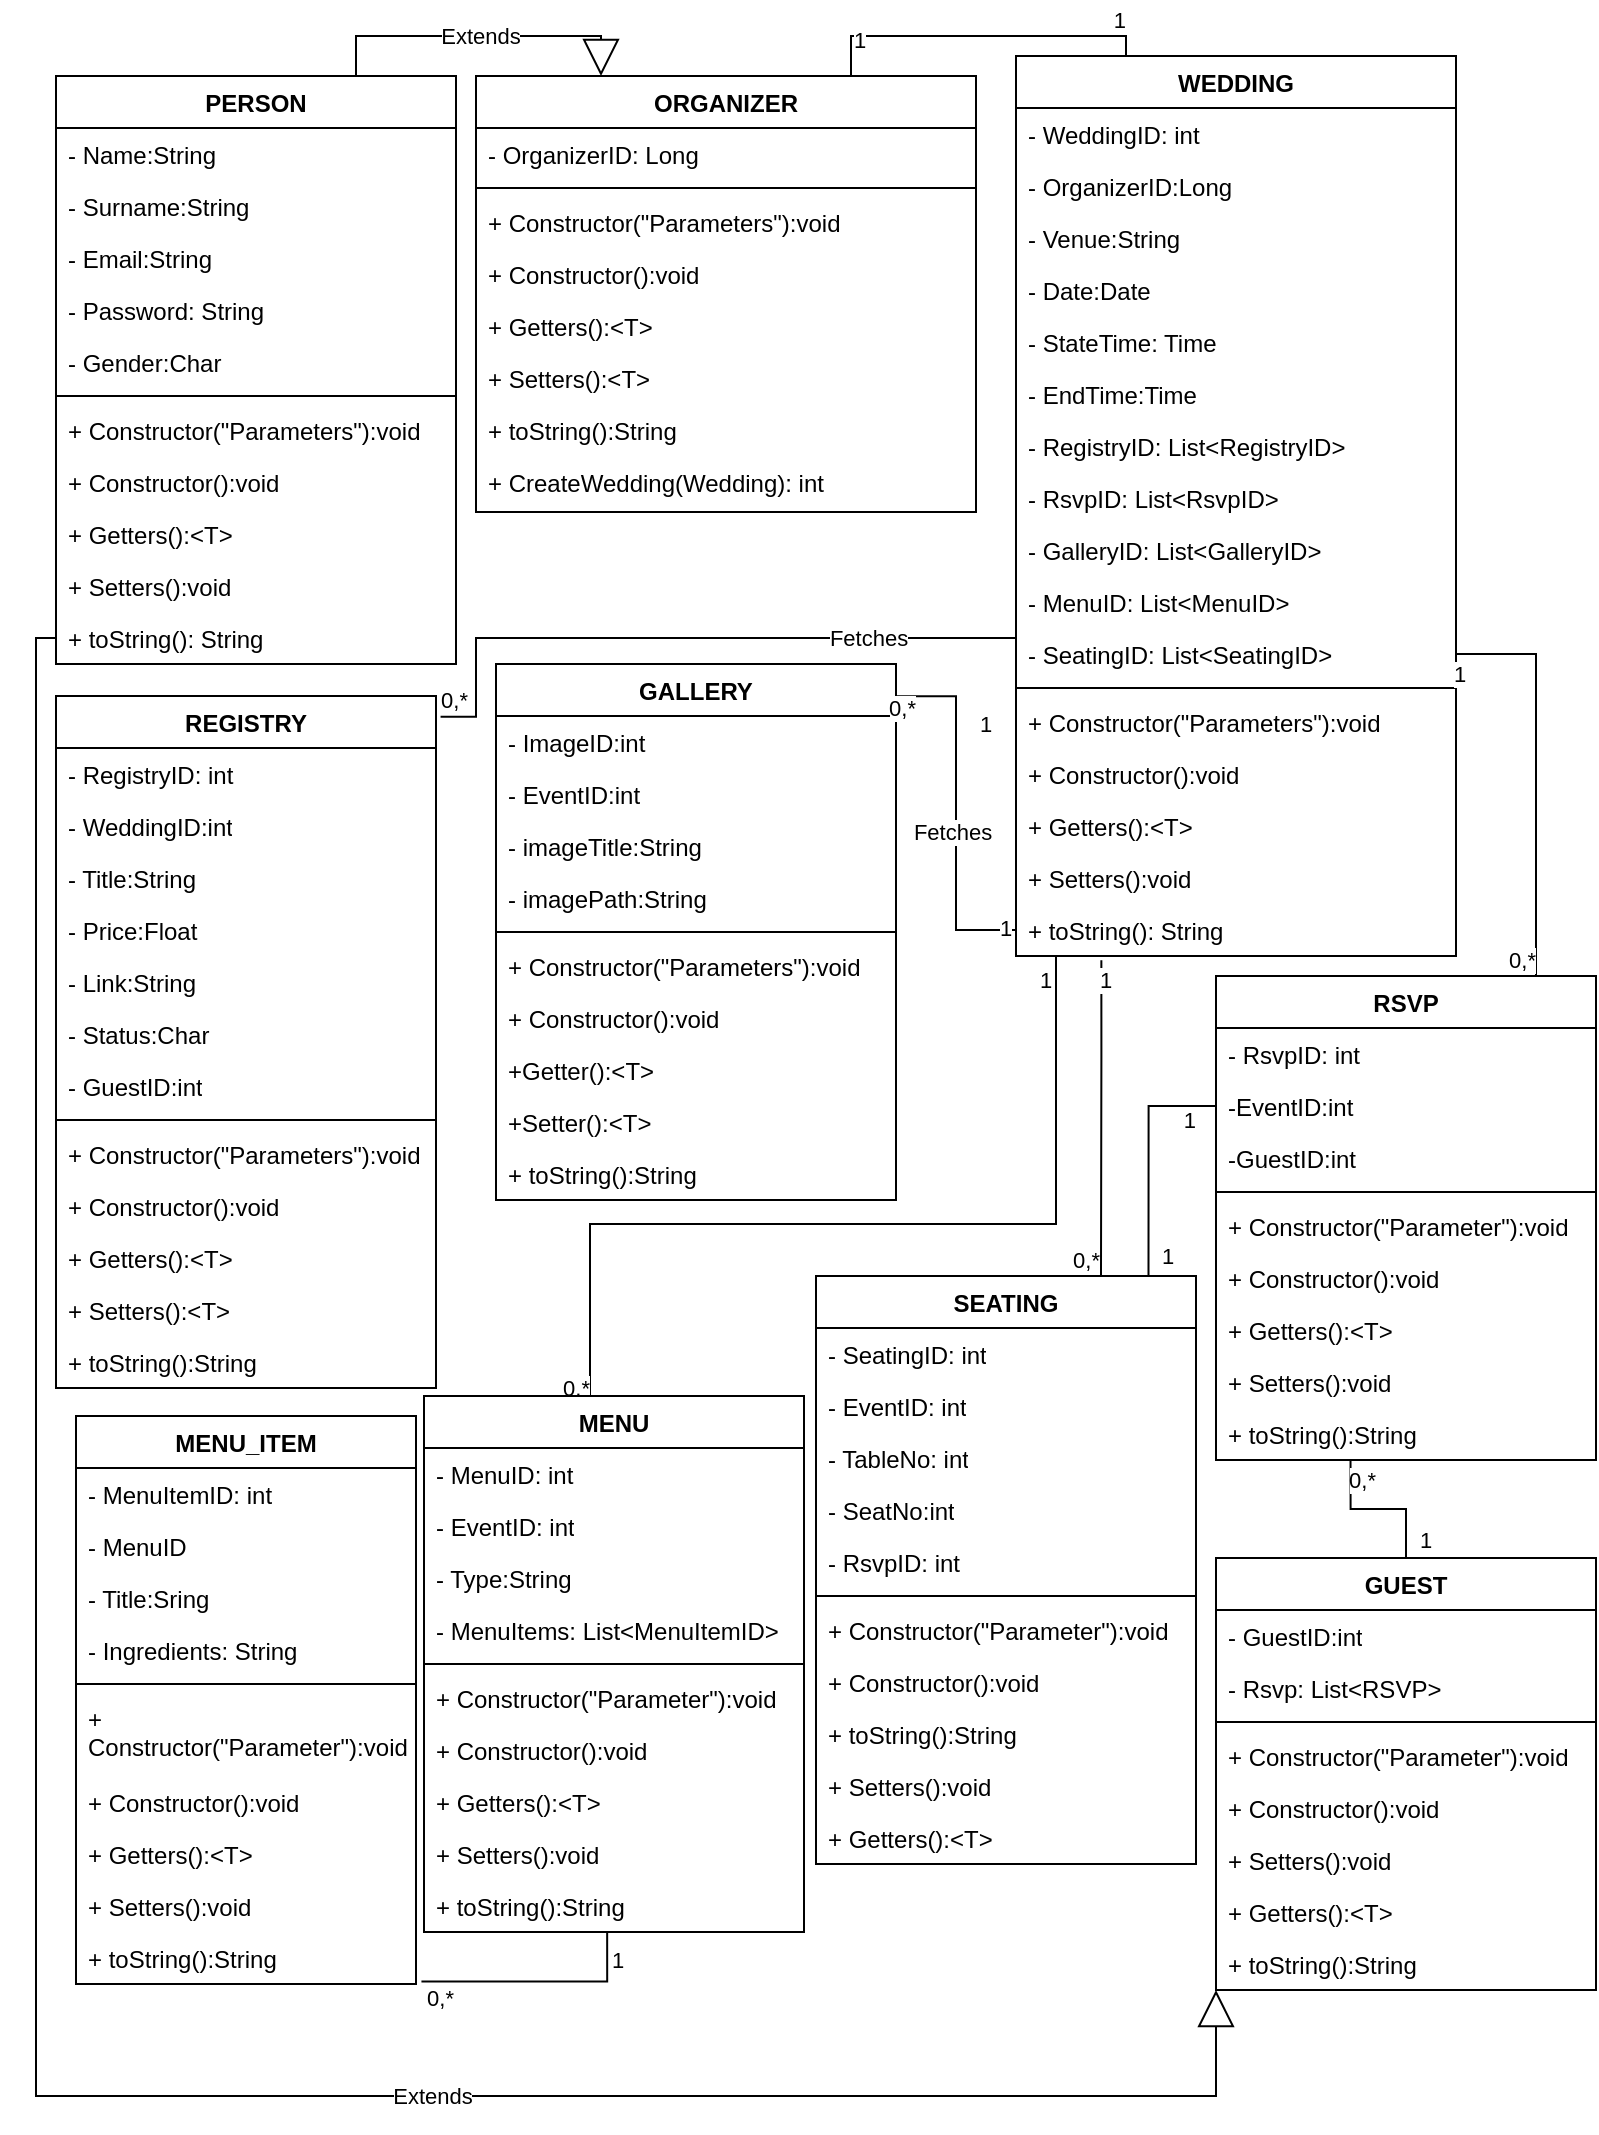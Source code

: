 <mxfile version="23.1.6" type="device">
  <diagram name="Page-1" id="PgL03NmqFtCkeKZl92w6">
    <mxGraphModel dx="880" dy="458" grid="1" gridSize="10" guides="1" tooltips="1" connect="1" arrows="1" fold="1" page="1" pageScale="1" pageWidth="827" pageHeight="1169" math="0" shadow="0">
      <root>
        <mxCell id="0" />
        <mxCell id="1" parent="0" />
        <mxCell id="YzxAnM3rLfGhag1rcuCt-1" value="PERSON" style="swimlane;fontStyle=1;align=center;verticalAlign=top;childLayout=stackLayout;horizontal=1;startSize=26;horizontalStack=0;resizeParent=1;resizeParentMax=0;resizeLast=0;collapsible=1;marginBottom=0;whiteSpace=wrap;html=1;" parent="1" vertex="1">
          <mxGeometry x="40" y="40" width="200" height="294" as="geometry" />
        </mxCell>
        <mxCell id="YzxAnM3rLfGhag1rcuCt-2" value="- Name:String" style="text;strokeColor=none;fillColor=none;align=left;verticalAlign=top;spacingLeft=4;spacingRight=4;overflow=hidden;rotatable=0;points=[[0,0.5],[1,0.5]];portConstraint=eastwest;whiteSpace=wrap;html=1;" parent="YzxAnM3rLfGhag1rcuCt-1" vertex="1">
          <mxGeometry y="26" width="200" height="26" as="geometry" />
        </mxCell>
        <mxCell id="YzxAnM3rLfGhag1rcuCt-6" value="- Surname:String" style="text;strokeColor=none;fillColor=none;align=left;verticalAlign=top;spacingLeft=4;spacingRight=4;overflow=hidden;rotatable=0;points=[[0,0.5],[1,0.5]];portConstraint=eastwest;whiteSpace=wrap;html=1;" parent="YzxAnM3rLfGhag1rcuCt-1" vertex="1">
          <mxGeometry y="52" width="200" height="26" as="geometry" />
        </mxCell>
        <mxCell id="YzxAnM3rLfGhag1rcuCt-7" value="- Email:String" style="text;strokeColor=none;fillColor=none;align=left;verticalAlign=top;spacingLeft=4;spacingRight=4;overflow=hidden;rotatable=0;points=[[0,0.5],[1,0.5]];portConstraint=eastwest;whiteSpace=wrap;html=1;" parent="YzxAnM3rLfGhag1rcuCt-1" vertex="1">
          <mxGeometry y="78" width="200" height="26" as="geometry" />
        </mxCell>
        <mxCell id="YzxAnM3rLfGhag1rcuCt-5" value="- Password: String" style="text;strokeColor=none;fillColor=none;align=left;verticalAlign=top;spacingLeft=4;spacingRight=4;overflow=hidden;rotatable=0;points=[[0,0.5],[1,0.5]];portConstraint=eastwest;whiteSpace=wrap;html=1;" parent="YzxAnM3rLfGhag1rcuCt-1" vertex="1">
          <mxGeometry y="104" width="200" height="26" as="geometry" />
        </mxCell>
        <mxCell id="YzxAnM3rLfGhag1rcuCt-8" value="- Gender:Char" style="text;strokeColor=none;fillColor=none;align=left;verticalAlign=top;spacingLeft=4;spacingRight=4;overflow=hidden;rotatable=0;points=[[0,0.5],[1,0.5]];portConstraint=eastwest;whiteSpace=wrap;html=1;" parent="YzxAnM3rLfGhag1rcuCt-1" vertex="1">
          <mxGeometry y="130" width="200" height="26" as="geometry" />
        </mxCell>
        <mxCell id="YzxAnM3rLfGhag1rcuCt-3" value="" style="line;strokeWidth=1;fillColor=none;align=left;verticalAlign=middle;spacingTop=-1;spacingLeft=3;spacingRight=3;rotatable=0;labelPosition=right;points=[];portConstraint=eastwest;strokeColor=inherit;" parent="YzxAnM3rLfGhag1rcuCt-1" vertex="1">
          <mxGeometry y="156" width="200" height="8" as="geometry" />
        </mxCell>
        <mxCell id="YzxAnM3rLfGhag1rcuCt-4" value="+ Constructor(&quot;Parameters&quot;):void " style="text;strokeColor=none;fillColor=none;align=left;verticalAlign=top;spacingLeft=4;spacingRight=4;overflow=hidden;rotatable=0;points=[[0,0.5],[1,0.5]];portConstraint=eastwest;whiteSpace=wrap;html=1;" parent="YzxAnM3rLfGhag1rcuCt-1" vertex="1">
          <mxGeometry y="164" width="200" height="26" as="geometry" />
        </mxCell>
        <mxCell id="YzxAnM3rLfGhag1rcuCt-9" value="+ Constructor():void " style="text;strokeColor=none;fillColor=none;align=left;verticalAlign=top;spacingLeft=4;spacingRight=4;overflow=hidden;rotatable=0;points=[[0,0.5],[1,0.5]];portConstraint=eastwest;whiteSpace=wrap;html=1;" parent="YzxAnM3rLfGhag1rcuCt-1" vertex="1">
          <mxGeometry y="190" width="200" height="26" as="geometry" />
        </mxCell>
        <mxCell id="YzxAnM3rLfGhag1rcuCt-10" value="+ Getters():&amp;lt;T&amp;gt;" style="text;strokeColor=none;fillColor=none;align=left;verticalAlign=top;spacingLeft=4;spacingRight=4;overflow=hidden;rotatable=0;points=[[0,0.5],[1,0.5]];portConstraint=eastwest;whiteSpace=wrap;html=1;" parent="YzxAnM3rLfGhag1rcuCt-1" vertex="1">
          <mxGeometry y="216" width="200" height="26" as="geometry" />
        </mxCell>
        <mxCell id="YzxAnM3rLfGhag1rcuCt-11" value="+ Setters():void" style="text;strokeColor=none;fillColor=none;align=left;verticalAlign=top;spacingLeft=4;spacingRight=4;overflow=hidden;rotatable=0;points=[[0,0.5],[1,0.5]];portConstraint=eastwest;whiteSpace=wrap;html=1;" parent="YzxAnM3rLfGhag1rcuCt-1" vertex="1">
          <mxGeometry y="242" width="200" height="26" as="geometry" />
        </mxCell>
        <mxCell id="YzxAnM3rLfGhag1rcuCt-12" value="+ toString(): String" style="text;strokeColor=none;fillColor=none;align=left;verticalAlign=top;spacingLeft=4;spacingRight=4;overflow=hidden;rotatable=0;points=[[0,0.5],[1,0.5]];portConstraint=eastwest;whiteSpace=wrap;html=1;" parent="YzxAnM3rLfGhag1rcuCt-1" vertex="1">
          <mxGeometry y="268" width="200" height="26" as="geometry" />
        </mxCell>
        <mxCell id="YzxAnM3rLfGhag1rcuCt-13" value="ORGANIZER" style="swimlane;fontStyle=1;align=center;verticalAlign=top;childLayout=stackLayout;horizontal=1;startSize=26;horizontalStack=0;resizeParent=1;resizeParentMax=0;resizeLast=0;collapsible=1;marginBottom=0;whiteSpace=wrap;html=1;" parent="1" vertex="1">
          <mxGeometry x="250" y="40" width="250" height="218" as="geometry" />
        </mxCell>
        <mxCell id="YzxAnM3rLfGhag1rcuCt-14" value="- OrganizerID: Long " style="text;strokeColor=none;fillColor=none;align=left;verticalAlign=top;spacingLeft=4;spacingRight=4;overflow=hidden;rotatable=0;points=[[0,0.5],[1,0.5]];portConstraint=eastwest;whiteSpace=wrap;html=1;" parent="YzxAnM3rLfGhag1rcuCt-13" vertex="1">
          <mxGeometry y="26" width="250" height="26" as="geometry" />
        </mxCell>
        <mxCell id="YzxAnM3rLfGhag1rcuCt-15" value="" style="line;strokeWidth=1;fillColor=none;align=left;verticalAlign=middle;spacingTop=-1;spacingLeft=3;spacingRight=3;rotatable=0;labelPosition=right;points=[];portConstraint=eastwest;strokeColor=inherit;" parent="YzxAnM3rLfGhag1rcuCt-13" vertex="1">
          <mxGeometry y="52" width="250" height="8" as="geometry" />
        </mxCell>
        <mxCell id="YzxAnM3rLfGhag1rcuCt-18" value="+ Constructor(&quot;Parameters&quot;):void" style="text;strokeColor=none;fillColor=none;align=left;verticalAlign=top;spacingLeft=4;spacingRight=4;overflow=hidden;rotatable=0;points=[[0,0.5],[1,0.5]];portConstraint=eastwest;whiteSpace=wrap;html=1;" parent="YzxAnM3rLfGhag1rcuCt-13" vertex="1">
          <mxGeometry y="60" width="250" height="26" as="geometry" />
        </mxCell>
        <mxCell id="YzxAnM3rLfGhag1rcuCt-20" value="+ Constructor():void" style="text;strokeColor=none;fillColor=none;align=left;verticalAlign=top;spacingLeft=4;spacingRight=4;overflow=hidden;rotatable=0;points=[[0,0.5],[1,0.5]];portConstraint=eastwest;whiteSpace=wrap;html=1;" parent="YzxAnM3rLfGhag1rcuCt-13" vertex="1">
          <mxGeometry y="86" width="250" height="26" as="geometry" />
        </mxCell>
        <mxCell id="YzxAnM3rLfGhag1rcuCt-21" value="+ Getters():&amp;lt;T&amp;gt;" style="text;strokeColor=none;fillColor=none;align=left;verticalAlign=top;spacingLeft=4;spacingRight=4;overflow=hidden;rotatable=0;points=[[0,0.5],[1,0.5]];portConstraint=eastwest;whiteSpace=wrap;html=1;" parent="YzxAnM3rLfGhag1rcuCt-13" vertex="1">
          <mxGeometry y="112" width="250" height="26" as="geometry" />
        </mxCell>
        <mxCell id="YzxAnM3rLfGhag1rcuCt-22" value="+ Setters():&amp;lt;T&amp;gt;" style="text;strokeColor=none;fillColor=none;align=left;verticalAlign=top;spacingLeft=4;spacingRight=4;overflow=hidden;rotatable=0;points=[[0,0.5],[1,0.5]];portConstraint=eastwest;whiteSpace=wrap;html=1;" parent="YzxAnM3rLfGhag1rcuCt-13" vertex="1">
          <mxGeometry y="138" width="250" height="26" as="geometry" />
        </mxCell>
        <mxCell id="YzxAnM3rLfGhag1rcuCt-23" value="+ toString():String" style="text;strokeColor=none;fillColor=none;align=left;verticalAlign=top;spacingLeft=4;spacingRight=4;overflow=hidden;rotatable=0;points=[[0,0.5],[1,0.5]];portConstraint=eastwest;whiteSpace=wrap;html=1;" parent="YzxAnM3rLfGhag1rcuCt-13" vertex="1">
          <mxGeometry y="164" width="250" height="26" as="geometry" />
        </mxCell>
        <mxCell id="YzxAnM3rLfGhag1rcuCt-24" value="+ CreateWedding(Wedding): int" style="text;strokeColor=none;fillColor=none;align=left;verticalAlign=top;spacingLeft=4;spacingRight=4;overflow=hidden;rotatable=0;points=[[0,0.5],[1,0.5]];portConstraint=eastwest;whiteSpace=wrap;html=1;" parent="YzxAnM3rLfGhag1rcuCt-13" vertex="1">
          <mxGeometry y="190" width="250" height="28" as="geometry" />
        </mxCell>
        <mxCell id="YzxAnM3rLfGhag1rcuCt-25" value="WEDDING" style="swimlane;fontStyle=1;align=center;verticalAlign=top;childLayout=stackLayout;horizontal=1;startSize=26;horizontalStack=0;resizeParent=1;resizeParentMax=0;resizeLast=0;collapsible=1;marginBottom=0;whiteSpace=wrap;html=1;" parent="1" vertex="1">
          <mxGeometry x="520" y="30" width="220" height="450" as="geometry" />
        </mxCell>
        <mxCell id="YzxAnM3rLfGhag1rcuCt-26" value="- WeddingID: int" style="text;strokeColor=none;fillColor=none;align=left;verticalAlign=top;spacingLeft=4;spacingRight=4;overflow=hidden;rotatable=0;points=[[0,0.5],[1,0.5]];portConstraint=eastwest;whiteSpace=wrap;html=1;" parent="YzxAnM3rLfGhag1rcuCt-25" vertex="1">
          <mxGeometry y="26" width="220" height="26" as="geometry" />
        </mxCell>
        <mxCell id="YzxAnM3rLfGhag1rcuCt-29" value="- OrganizerID:Long" style="text;strokeColor=none;fillColor=none;align=left;verticalAlign=top;spacingLeft=4;spacingRight=4;overflow=hidden;rotatable=0;points=[[0,0.5],[1,0.5]];portConstraint=eastwest;whiteSpace=wrap;html=1;" parent="YzxAnM3rLfGhag1rcuCt-25" vertex="1">
          <mxGeometry y="52" width="220" height="26" as="geometry" />
        </mxCell>
        <mxCell id="YzxAnM3rLfGhag1rcuCt-31" value="- Venue:String" style="text;strokeColor=none;fillColor=none;align=left;verticalAlign=top;spacingLeft=4;spacingRight=4;overflow=hidden;rotatable=0;points=[[0,0.5],[1,0.5]];portConstraint=eastwest;whiteSpace=wrap;html=1;" parent="YzxAnM3rLfGhag1rcuCt-25" vertex="1">
          <mxGeometry y="78" width="220" height="26" as="geometry" />
        </mxCell>
        <mxCell id="YzxAnM3rLfGhag1rcuCt-32" value="- Date:Date" style="text;strokeColor=none;fillColor=none;align=left;verticalAlign=top;spacingLeft=4;spacingRight=4;overflow=hidden;rotatable=0;points=[[0,0.5],[1,0.5]];portConstraint=eastwest;whiteSpace=wrap;html=1;" parent="YzxAnM3rLfGhag1rcuCt-25" vertex="1">
          <mxGeometry y="104" width="220" height="26" as="geometry" />
        </mxCell>
        <mxCell id="YzxAnM3rLfGhag1rcuCt-33" value="- StateTime: Time" style="text;strokeColor=none;fillColor=none;align=left;verticalAlign=top;spacingLeft=4;spacingRight=4;overflow=hidden;rotatable=0;points=[[0,0.5],[1,0.5]];portConstraint=eastwest;whiteSpace=wrap;html=1;" parent="YzxAnM3rLfGhag1rcuCt-25" vertex="1">
          <mxGeometry y="130" width="220" height="26" as="geometry" />
        </mxCell>
        <mxCell id="YzxAnM3rLfGhag1rcuCt-34" value="- EndTime:Time" style="text;strokeColor=none;fillColor=none;align=left;verticalAlign=top;spacingLeft=4;spacingRight=4;overflow=hidden;rotatable=0;points=[[0,0.5],[1,0.5]];portConstraint=eastwest;whiteSpace=wrap;html=1;" parent="YzxAnM3rLfGhag1rcuCt-25" vertex="1">
          <mxGeometry y="156" width="220" height="26" as="geometry" />
        </mxCell>
        <mxCell id="YzxAnM3rLfGhag1rcuCt-39" value="- RegistryID: List&amp;lt;RegistryID&amp;gt;" style="text;strokeColor=none;fillColor=none;align=left;verticalAlign=top;spacingLeft=4;spacingRight=4;overflow=hidden;rotatable=0;points=[[0,0.5],[1,0.5]];portConstraint=eastwest;whiteSpace=wrap;html=1;" parent="YzxAnM3rLfGhag1rcuCt-25" vertex="1">
          <mxGeometry y="182" width="220" height="26" as="geometry" />
        </mxCell>
        <mxCell id="YzxAnM3rLfGhag1rcuCt-89" value="- RsvpID: List&amp;lt;RsvpID&amp;gt;" style="text;strokeColor=none;fillColor=none;align=left;verticalAlign=top;spacingLeft=4;spacingRight=4;overflow=hidden;rotatable=0;points=[[0,0.5],[1,0.5]];portConstraint=eastwest;whiteSpace=wrap;html=1;" parent="YzxAnM3rLfGhag1rcuCt-25" vertex="1">
          <mxGeometry y="208" width="220" height="26" as="geometry" />
        </mxCell>
        <mxCell id="YzxAnM3rLfGhag1rcuCt-143" value="- GalleryID: List&amp;lt;GalleryID&amp;gt;" style="text;strokeColor=none;fillColor=none;align=left;verticalAlign=top;spacingLeft=4;spacingRight=4;overflow=hidden;rotatable=0;points=[[0,0.5],[1,0.5]];portConstraint=eastwest;whiteSpace=wrap;html=1;" parent="YzxAnM3rLfGhag1rcuCt-25" vertex="1">
          <mxGeometry y="234" width="220" height="26" as="geometry" />
        </mxCell>
        <mxCell id="YzxAnM3rLfGhag1rcuCt-144" value="- MenuID: List&amp;lt;MenuID&amp;gt;" style="text;strokeColor=none;fillColor=none;align=left;verticalAlign=top;spacingLeft=4;spacingRight=4;overflow=hidden;rotatable=0;points=[[0,0.5],[1,0.5]];portConstraint=eastwest;whiteSpace=wrap;html=1;" parent="YzxAnM3rLfGhag1rcuCt-25" vertex="1">
          <mxGeometry y="260" width="220" height="26" as="geometry" />
        </mxCell>
        <mxCell id="YzxAnM3rLfGhag1rcuCt-62" value="- SeatingID: List&amp;lt;SeatingID&amp;gt;" style="text;strokeColor=none;fillColor=none;align=left;verticalAlign=top;spacingLeft=4;spacingRight=4;overflow=hidden;rotatable=0;points=[[0,0.5],[1,0.5]];portConstraint=eastwest;whiteSpace=wrap;html=1;" parent="YzxAnM3rLfGhag1rcuCt-25" vertex="1">
          <mxGeometry y="286" width="220" height="26" as="geometry" />
        </mxCell>
        <mxCell id="YzxAnM3rLfGhag1rcuCt-27" value="" style="line;strokeWidth=1;fillColor=none;align=left;verticalAlign=middle;spacingTop=-1;spacingLeft=3;spacingRight=3;rotatable=0;labelPosition=right;points=[];portConstraint=eastwest;strokeColor=inherit;" parent="YzxAnM3rLfGhag1rcuCt-25" vertex="1">
          <mxGeometry y="312" width="220" height="8" as="geometry" />
        </mxCell>
        <mxCell id="YzxAnM3rLfGhag1rcuCt-35" value="+ Constructor(&quot;Parameters&quot;):void" style="text;strokeColor=none;fillColor=none;align=left;verticalAlign=top;spacingLeft=4;spacingRight=4;overflow=hidden;rotatable=0;points=[[0,0.5],[1,0.5]];portConstraint=eastwest;whiteSpace=wrap;html=1;" parent="YzxAnM3rLfGhag1rcuCt-25" vertex="1">
          <mxGeometry y="320" width="220" height="26" as="geometry" />
        </mxCell>
        <mxCell id="YzxAnM3rLfGhag1rcuCt-28" value="+ Constructor():void" style="text;strokeColor=none;fillColor=none;align=left;verticalAlign=top;spacingLeft=4;spacingRight=4;overflow=hidden;rotatable=0;points=[[0,0.5],[1,0.5]];portConstraint=eastwest;whiteSpace=wrap;html=1;" parent="YzxAnM3rLfGhag1rcuCt-25" vertex="1">
          <mxGeometry y="346" width="220" height="26" as="geometry" />
        </mxCell>
        <mxCell id="YzxAnM3rLfGhag1rcuCt-36" value="+ Getters():&amp;lt;T&amp;gt;" style="text;strokeColor=none;fillColor=none;align=left;verticalAlign=top;spacingLeft=4;spacingRight=4;overflow=hidden;rotatable=0;points=[[0,0.5],[1,0.5]];portConstraint=eastwest;whiteSpace=wrap;html=1;" parent="YzxAnM3rLfGhag1rcuCt-25" vertex="1">
          <mxGeometry y="372" width="220" height="26" as="geometry" />
        </mxCell>
        <mxCell id="YzxAnM3rLfGhag1rcuCt-37" value="+ Setters():void" style="text;strokeColor=none;fillColor=none;align=left;verticalAlign=top;spacingLeft=4;spacingRight=4;overflow=hidden;rotatable=0;points=[[0,0.5],[1,0.5]];portConstraint=eastwest;whiteSpace=wrap;html=1;" parent="YzxAnM3rLfGhag1rcuCt-25" vertex="1">
          <mxGeometry y="398" width="220" height="26" as="geometry" />
        </mxCell>
        <mxCell id="YzxAnM3rLfGhag1rcuCt-38" value="+ toString(): String" style="text;strokeColor=none;fillColor=none;align=left;verticalAlign=top;spacingLeft=4;spacingRight=4;overflow=hidden;rotatable=0;points=[[0,0.5],[1,0.5]];portConstraint=eastwest;whiteSpace=wrap;html=1;" parent="YzxAnM3rLfGhag1rcuCt-25" vertex="1">
          <mxGeometry y="424" width="220" height="26" as="geometry" />
        </mxCell>
        <mxCell id="YzxAnM3rLfGhag1rcuCt-145" value="" style="endArrow=none;html=1;edgeStyle=orthogonalEdgeStyle;rounded=0;entryX=0.5;entryY=0;entryDx=0;entryDy=0;" parent="YzxAnM3rLfGhag1rcuCt-25" source="YzxAnM3rLfGhag1rcuCt-38" edge="1">
          <mxGeometry relative="1" as="geometry">
            <mxPoint x="-20" y="500" as="sourcePoint" />
            <mxPoint x="-213.0" y="674.31" as="targetPoint" />
            <Array as="points">
              <mxPoint x="20" y="584" />
              <mxPoint x="-213" y="584" />
            </Array>
          </mxGeometry>
        </mxCell>
        <mxCell id="YzxAnM3rLfGhag1rcuCt-146" value="1" style="edgeLabel;resizable=0;html=1;align=left;verticalAlign=bottom;" parent="YzxAnM3rLfGhag1rcuCt-145" connectable="0" vertex="1">
          <mxGeometry x="-1" relative="1" as="geometry">
            <mxPoint x="-10" y="20" as="offset" />
          </mxGeometry>
        </mxCell>
        <mxCell id="YzxAnM3rLfGhag1rcuCt-147" value="0,*" style="edgeLabel;resizable=0;html=1;align=right;verticalAlign=bottom;" parent="YzxAnM3rLfGhag1rcuCt-145" connectable="0" vertex="1">
          <mxGeometry x="1" relative="1" as="geometry" />
        </mxCell>
        <mxCell id="YzxAnM3rLfGhag1rcuCt-40" value="REGISTRY" style="swimlane;fontStyle=1;align=center;verticalAlign=top;childLayout=stackLayout;horizontal=1;startSize=26;horizontalStack=0;resizeParent=1;resizeParentMax=0;resizeLast=0;collapsible=1;marginBottom=0;whiteSpace=wrap;html=1;" parent="1" vertex="1">
          <mxGeometry x="40" y="350" width="190" height="346" as="geometry" />
        </mxCell>
        <mxCell id="YzxAnM3rLfGhag1rcuCt-41" value="- RegistryID: int" style="text;strokeColor=none;fillColor=none;align=left;verticalAlign=top;spacingLeft=4;spacingRight=4;overflow=hidden;rotatable=0;points=[[0,0.5],[1,0.5]];portConstraint=eastwest;whiteSpace=wrap;html=1;" parent="YzxAnM3rLfGhag1rcuCt-40" vertex="1">
          <mxGeometry y="26" width="190" height="26" as="geometry" />
        </mxCell>
        <mxCell id="YzxAnM3rLfGhag1rcuCt-45" value="- WeddingID:int" style="text;strokeColor=none;fillColor=none;align=left;verticalAlign=top;spacingLeft=4;spacingRight=4;overflow=hidden;rotatable=0;points=[[0,0.5],[1,0.5]];portConstraint=eastwest;whiteSpace=wrap;html=1;" parent="YzxAnM3rLfGhag1rcuCt-40" vertex="1">
          <mxGeometry y="52" width="190" height="26" as="geometry" />
        </mxCell>
        <mxCell id="YzxAnM3rLfGhag1rcuCt-46" value="- Title:String" style="text;strokeColor=none;fillColor=none;align=left;verticalAlign=top;spacingLeft=4;spacingRight=4;overflow=hidden;rotatable=0;points=[[0,0.5],[1,0.5]];portConstraint=eastwest;whiteSpace=wrap;html=1;" parent="YzxAnM3rLfGhag1rcuCt-40" vertex="1">
          <mxGeometry y="78" width="190" height="26" as="geometry" />
        </mxCell>
        <mxCell id="YzxAnM3rLfGhag1rcuCt-47" value="- Price:Float" style="text;strokeColor=none;fillColor=none;align=left;verticalAlign=top;spacingLeft=4;spacingRight=4;overflow=hidden;rotatable=0;points=[[0,0.5],[1,0.5]];portConstraint=eastwest;whiteSpace=wrap;html=1;" parent="YzxAnM3rLfGhag1rcuCt-40" vertex="1">
          <mxGeometry y="104" width="190" height="26" as="geometry" />
        </mxCell>
        <mxCell id="YzxAnM3rLfGhag1rcuCt-44" value="- Link:String" style="text;strokeColor=none;fillColor=none;align=left;verticalAlign=top;spacingLeft=4;spacingRight=4;overflow=hidden;rotatable=0;points=[[0,0.5],[1,0.5]];portConstraint=eastwest;whiteSpace=wrap;html=1;" parent="YzxAnM3rLfGhag1rcuCt-40" vertex="1">
          <mxGeometry y="130" width="190" height="26" as="geometry" />
        </mxCell>
        <mxCell id="YzxAnM3rLfGhag1rcuCt-48" value="- Status:Char" style="text;strokeColor=none;fillColor=none;align=left;verticalAlign=top;spacingLeft=4;spacingRight=4;overflow=hidden;rotatable=0;points=[[0,0.5],[1,0.5]];portConstraint=eastwest;whiteSpace=wrap;html=1;" parent="YzxAnM3rLfGhag1rcuCt-40" vertex="1">
          <mxGeometry y="156" width="190" height="26" as="geometry" />
        </mxCell>
        <mxCell id="YzxAnM3rLfGhag1rcuCt-49" value="- GuestID:int" style="text;strokeColor=none;fillColor=none;align=left;verticalAlign=top;spacingLeft=4;spacingRight=4;overflow=hidden;rotatable=0;points=[[0,0.5],[1,0.5]];portConstraint=eastwest;whiteSpace=wrap;html=1;" parent="YzxAnM3rLfGhag1rcuCt-40" vertex="1">
          <mxGeometry y="182" width="190" height="26" as="geometry" />
        </mxCell>
        <mxCell id="YzxAnM3rLfGhag1rcuCt-42" value="" style="line;strokeWidth=1;fillColor=none;align=left;verticalAlign=middle;spacingTop=-1;spacingLeft=3;spacingRight=3;rotatable=0;labelPosition=right;points=[];portConstraint=eastwest;strokeColor=inherit;" parent="YzxAnM3rLfGhag1rcuCt-40" vertex="1">
          <mxGeometry y="208" width="190" height="8" as="geometry" />
        </mxCell>
        <mxCell id="YzxAnM3rLfGhag1rcuCt-43" value="+ Constructor(&quot;Parameters&quot;):void" style="text;strokeColor=none;fillColor=none;align=left;verticalAlign=top;spacingLeft=4;spacingRight=4;overflow=hidden;rotatable=0;points=[[0,0.5],[1,0.5]];portConstraint=eastwest;whiteSpace=wrap;html=1;" parent="YzxAnM3rLfGhag1rcuCt-40" vertex="1">
          <mxGeometry y="216" width="190" height="26" as="geometry" />
        </mxCell>
        <mxCell id="YzxAnM3rLfGhag1rcuCt-50" value="+ Constructor():void" style="text;strokeColor=none;fillColor=none;align=left;verticalAlign=top;spacingLeft=4;spacingRight=4;overflow=hidden;rotatable=0;points=[[0,0.5],[1,0.5]];portConstraint=eastwest;whiteSpace=wrap;html=1;" parent="YzxAnM3rLfGhag1rcuCt-40" vertex="1">
          <mxGeometry y="242" width="190" height="26" as="geometry" />
        </mxCell>
        <mxCell id="YzxAnM3rLfGhag1rcuCt-51" value="+ Getters():&amp;lt;T&amp;gt;" style="text;strokeColor=none;fillColor=none;align=left;verticalAlign=top;spacingLeft=4;spacingRight=4;overflow=hidden;rotatable=0;points=[[0,0.5],[1,0.5]];portConstraint=eastwest;whiteSpace=wrap;html=1;" parent="YzxAnM3rLfGhag1rcuCt-40" vertex="1">
          <mxGeometry y="268" width="190" height="26" as="geometry" />
        </mxCell>
        <mxCell id="YzxAnM3rLfGhag1rcuCt-52" value="+ Setters():&amp;lt;T&amp;gt;" style="text;strokeColor=none;fillColor=none;align=left;verticalAlign=top;spacingLeft=4;spacingRight=4;overflow=hidden;rotatable=0;points=[[0,0.5],[1,0.5]];portConstraint=eastwest;whiteSpace=wrap;html=1;" parent="YzxAnM3rLfGhag1rcuCt-40" vertex="1">
          <mxGeometry y="294" width="190" height="26" as="geometry" />
        </mxCell>
        <mxCell id="YzxAnM3rLfGhag1rcuCt-53" value="+ toString():String" style="text;strokeColor=none;fillColor=none;align=left;verticalAlign=top;spacingLeft=4;spacingRight=4;overflow=hidden;rotatable=0;points=[[0,0.5],[1,0.5]];portConstraint=eastwest;whiteSpace=wrap;html=1;" parent="YzxAnM3rLfGhag1rcuCt-40" vertex="1">
          <mxGeometry y="320" width="190" height="26" as="geometry" />
        </mxCell>
        <mxCell id="YzxAnM3rLfGhag1rcuCt-54" value="" style="endArrow=none;html=1;edgeStyle=orthogonalEdgeStyle;rounded=0;exitX=0;exitY=0.5;exitDx=0;exitDy=0;entryX=1.012;entryY=0.03;entryDx=0;entryDy=0;entryPerimeter=0;" parent="1" source="YzxAnM3rLfGhag1rcuCt-37" target="YzxAnM3rLfGhag1rcuCt-40" edge="1">
          <mxGeometry relative="1" as="geometry">
            <mxPoint x="330" y="350" as="sourcePoint" />
            <mxPoint x="490" y="350" as="targetPoint" />
            <Array as="points">
              <mxPoint x="250" y="321" />
              <mxPoint x="250" y="360" />
            </Array>
          </mxGeometry>
        </mxCell>
        <mxCell id="YzxAnM3rLfGhag1rcuCt-55" value="1" style="edgeLabel;resizable=0;html=1;align=left;verticalAlign=bottom;" parent="YzxAnM3rLfGhag1rcuCt-54" connectable="0" vertex="1">
          <mxGeometry x="-1" relative="1" as="geometry">
            <mxPoint x="-20" y="-69" as="offset" />
          </mxGeometry>
        </mxCell>
        <mxCell id="YzxAnM3rLfGhag1rcuCt-56" value="0,*" style="edgeLabel;resizable=0;html=1;align=right;verticalAlign=bottom;" parent="YzxAnM3rLfGhag1rcuCt-54" connectable="0" vertex="1">
          <mxGeometry x="1" relative="1" as="geometry">
            <mxPoint x="14" as="offset" />
          </mxGeometry>
        </mxCell>
        <mxCell id="YzxAnM3rLfGhag1rcuCt-57" value="Fetches" style="edgeLabel;html=1;align=center;verticalAlign=middle;resizable=0;points=[];" parent="YzxAnM3rLfGhag1rcuCt-54" vertex="1" connectable="0">
          <mxGeometry x="-0.131" y="2" relative="1" as="geometry">
            <mxPoint y="-2" as="offset" />
          </mxGeometry>
        </mxCell>
        <mxCell id="YzxAnM3rLfGhag1rcuCt-58" value="Extends" style="endArrow=block;endSize=16;endFill=0;html=1;rounded=0;entryX=0.25;entryY=0;entryDx=0;entryDy=0;exitX=0.75;exitY=0;exitDx=0;exitDy=0;edgeStyle=orthogonalEdgeStyle;" parent="1" source="YzxAnM3rLfGhag1rcuCt-1" target="YzxAnM3rLfGhag1rcuCt-13" edge="1">
          <mxGeometry width="160" relative="1" as="geometry">
            <mxPoint x="340" y="180" as="sourcePoint" />
            <mxPoint x="500" y="180" as="targetPoint" />
            <Array as="points">
              <mxPoint x="190" y="20" />
              <mxPoint x="313" y="20" />
            </Array>
          </mxGeometry>
        </mxCell>
        <mxCell id="YzxAnM3rLfGhag1rcuCt-59" value="" style="endArrow=none;html=1;edgeStyle=orthogonalEdgeStyle;rounded=0;entryX=0.25;entryY=0;entryDx=0;entryDy=0;exitX=0.75;exitY=0;exitDx=0;exitDy=0;" parent="1" source="YzxAnM3rLfGhag1rcuCt-13" target="YzxAnM3rLfGhag1rcuCt-25" edge="1">
          <mxGeometry relative="1" as="geometry">
            <mxPoint x="340" y="200" as="sourcePoint" />
            <mxPoint x="500" y="200" as="targetPoint" />
            <Array as="points">
              <mxPoint x="437" y="20" />
              <mxPoint x="575" y="20" />
            </Array>
          </mxGeometry>
        </mxCell>
        <mxCell id="YzxAnM3rLfGhag1rcuCt-60" value="1" style="edgeLabel;resizable=0;html=1;align=left;verticalAlign=bottom;" parent="YzxAnM3rLfGhag1rcuCt-59" connectable="0" vertex="1">
          <mxGeometry x="-1" relative="1" as="geometry">
            <mxPoint y="-10" as="offset" />
          </mxGeometry>
        </mxCell>
        <mxCell id="YzxAnM3rLfGhag1rcuCt-61" value="1" style="edgeLabel;resizable=0;html=1;align=right;verticalAlign=bottom;" parent="YzxAnM3rLfGhag1rcuCt-59" connectable="0" vertex="1">
          <mxGeometry x="1" relative="1" as="geometry">
            <mxPoint y="-10" as="offset" />
          </mxGeometry>
        </mxCell>
        <mxCell id="YzxAnM3rLfGhag1rcuCt-63" value="GALLERY" style="swimlane;fontStyle=1;align=center;verticalAlign=top;childLayout=stackLayout;horizontal=1;startSize=26;horizontalStack=0;resizeParent=1;resizeParentMax=0;resizeLast=0;collapsible=1;marginBottom=0;whiteSpace=wrap;html=1;" parent="1" vertex="1">
          <mxGeometry x="260" y="334" width="200" height="268" as="geometry" />
        </mxCell>
        <mxCell id="YzxAnM3rLfGhag1rcuCt-64" value="- ImageID:int" style="text;strokeColor=none;fillColor=none;align=left;verticalAlign=top;spacingLeft=4;spacingRight=4;overflow=hidden;rotatable=0;points=[[0,0.5],[1,0.5]];portConstraint=eastwest;whiteSpace=wrap;html=1;" parent="YzxAnM3rLfGhag1rcuCt-63" vertex="1">
          <mxGeometry y="26" width="200" height="26" as="geometry" />
        </mxCell>
        <mxCell id="YzxAnM3rLfGhag1rcuCt-67" value="- EventID:int" style="text;strokeColor=none;fillColor=none;align=left;verticalAlign=top;spacingLeft=4;spacingRight=4;overflow=hidden;rotatable=0;points=[[0,0.5],[1,0.5]];portConstraint=eastwest;whiteSpace=wrap;html=1;" parent="YzxAnM3rLfGhag1rcuCt-63" vertex="1">
          <mxGeometry y="52" width="200" height="26" as="geometry" />
        </mxCell>
        <mxCell id="YzxAnM3rLfGhag1rcuCt-68" value="- imageTitle:String" style="text;strokeColor=none;fillColor=none;align=left;verticalAlign=top;spacingLeft=4;spacingRight=4;overflow=hidden;rotatable=0;points=[[0,0.5],[1,0.5]];portConstraint=eastwest;whiteSpace=wrap;html=1;" parent="YzxAnM3rLfGhag1rcuCt-63" vertex="1">
          <mxGeometry y="78" width="200" height="26" as="geometry" />
        </mxCell>
        <mxCell id="YzxAnM3rLfGhag1rcuCt-69" value="- imagePath:String" style="text;strokeColor=none;fillColor=none;align=left;verticalAlign=top;spacingLeft=4;spacingRight=4;overflow=hidden;rotatable=0;points=[[0,0.5],[1,0.5]];portConstraint=eastwest;whiteSpace=wrap;html=1;" parent="YzxAnM3rLfGhag1rcuCt-63" vertex="1">
          <mxGeometry y="104" width="200" height="26" as="geometry" />
        </mxCell>
        <mxCell id="YzxAnM3rLfGhag1rcuCt-65" value="" style="line;strokeWidth=1;fillColor=none;align=left;verticalAlign=middle;spacingTop=-1;spacingLeft=3;spacingRight=3;rotatable=0;labelPosition=right;points=[];portConstraint=eastwest;strokeColor=inherit;" parent="YzxAnM3rLfGhag1rcuCt-63" vertex="1">
          <mxGeometry y="130" width="200" height="8" as="geometry" />
        </mxCell>
        <mxCell id="YzxAnM3rLfGhag1rcuCt-66" value="+ Constructor(&quot;Parameters&quot;):void" style="text;strokeColor=none;fillColor=none;align=left;verticalAlign=top;spacingLeft=4;spacingRight=4;overflow=hidden;rotatable=0;points=[[0,0.5],[1,0.5]];portConstraint=eastwest;whiteSpace=wrap;html=1;" parent="YzxAnM3rLfGhag1rcuCt-63" vertex="1">
          <mxGeometry y="138" width="200" height="26" as="geometry" />
        </mxCell>
        <mxCell id="YzxAnM3rLfGhag1rcuCt-71" value="+ Constructor():void" style="text;strokeColor=none;fillColor=none;align=left;verticalAlign=top;spacingLeft=4;spacingRight=4;overflow=hidden;rotatable=0;points=[[0,0.5],[1,0.5]];portConstraint=eastwest;whiteSpace=wrap;html=1;" parent="YzxAnM3rLfGhag1rcuCt-63" vertex="1">
          <mxGeometry y="164" width="200" height="26" as="geometry" />
        </mxCell>
        <mxCell id="YzxAnM3rLfGhag1rcuCt-72" value="+Getter():&amp;lt;T&amp;gt;" style="text;strokeColor=none;fillColor=none;align=left;verticalAlign=top;spacingLeft=4;spacingRight=4;overflow=hidden;rotatable=0;points=[[0,0.5],[1,0.5]];portConstraint=eastwest;whiteSpace=wrap;html=1;" parent="YzxAnM3rLfGhag1rcuCt-63" vertex="1">
          <mxGeometry y="190" width="200" height="26" as="geometry" />
        </mxCell>
        <mxCell id="YzxAnM3rLfGhag1rcuCt-73" value="+Setter():&amp;lt;T&amp;gt;" style="text;strokeColor=none;fillColor=none;align=left;verticalAlign=top;spacingLeft=4;spacingRight=4;overflow=hidden;rotatable=0;points=[[0,0.5],[1,0.5]];portConstraint=eastwest;whiteSpace=wrap;html=1;" parent="YzxAnM3rLfGhag1rcuCt-63" vertex="1">
          <mxGeometry y="216" width="200" height="26" as="geometry" />
        </mxCell>
        <mxCell id="YzxAnM3rLfGhag1rcuCt-74" value="+ toString():String" style="text;strokeColor=none;fillColor=none;align=left;verticalAlign=top;spacingLeft=4;spacingRight=4;overflow=hidden;rotatable=0;points=[[0,0.5],[1,0.5]];portConstraint=eastwest;whiteSpace=wrap;html=1;" parent="YzxAnM3rLfGhag1rcuCt-63" vertex="1">
          <mxGeometry y="242" width="200" height="26" as="geometry" />
        </mxCell>
        <mxCell id="YzxAnM3rLfGhag1rcuCt-75" value="" style="endArrow=none;html=1;edgeStyle=orthogonalEdgeStyle;rounded=0;exitX=0;exitY=0.5;exitDx=0;exitDy=0;entryX=1.001;entryY=0.06;entryDx=0;entryDy=0;entryPerimeter=0;" parent="1" source="YzxAnM3rLfGhag1rcuCt-38" target="YzxAnM3rLfGhag1rcuCt-63" edge="1">
          <mxGeometry relative="1" as="geometry">
            <mxPoint x="618" y="505.47" as="sourcePoint" />
            <mxPoint x="290" y="492.47" as="targetPoint" />
          </mxGeometry>
        </mxCell>
        <mxCell id="YzxAnM3rLfGhag1rcuCt-76" value="1" style="edgeLabel;resizable=0;html=1;align=left;verticalAlign=bottom;" parent="YzxAnM3rLfGhag1rcuCt-75" connectable="0" vertex="1">
          <mxGeometry x="-1" relative="1" as="geometry">
            <mxPoint x="-10" y="7" as="offset" />
          </mxGeometry>
        </mxCell>
        <mxCell id="YzxAnM3rLfGhag1rcuCt-77" value="0,*" style="edgeLabel;resizable=0;html=1;align=right;verticalAlign=bottom;" parent="YzxAnM3rLfGhag1rcuCt-75" connectable="0" vertex="1">
          <mxGeometry x="1" relative="1" as="geometry">
            <mxPoint x="10" y="14" as="offset" />
          </mxGeometry>
        </mxCell>
        <mxCell id="YzxAnM3rLfGhag1rcuCt-78" value="Fetches" style="edgeLabel;html=1;align=center;verticalAlign=middle;resizable=0;points=[];" parent="YzxAnM3rLfGhag1rcuCt-75" vertex="1" connectable="0">
          <mxGeometry x="-0.131" y="2" relative="1" as="geometry">
            <mxPoint y="-2" as="offset" />
          </mxGeometry>
        </mxCell>
        <mxCell id="YzxAnM3rLfGhag1rcuCt-79" value="RSVP" style="swimlane;fontStyle=1;align=center;verticalAlign=top;childLayout=stackLayout;horizontal=1;startSize=26;horizontalStack=0;resizeParent=1;resizeParentMax=0;resizeLast=0;collapsible=1;marginBottom=0;whiteSpace=wrap;html=1;" parent="1" vertex="1">
          <mxGeometry x="620" y="490" width="190" height="242" as="geometry" />
        </mxCell>
        <mxCell id="YzxAnM3rLfGhag1rcuCt-80" value="- RsvpID: int" style="text;strokeColor=none;fillColor=none;align=left;verticalAlign=top;spacingLeft=4;spacingRight=4;overflow=hidden;rotatable=0;points=[[0,0.5],[1,0.5]];portConstraint=eastwest;whiteSpace=wrap;html=1;" parent="YzxAnM3rLfGhag1rcuCt-79" vertex="1">
          <mxGeometry y="26" width="190" height="26" as="geometry" />
        </mxCell>
        <mxCell id="YzxAnM3rLfGhag1rcuCt-83" value="-EventID:int" style="text;strokeColor=none;fillColor=none;align=left;verticalAlign=top;spacingLeft=4;spacingRight=4;overflow=hidden;rotatable=0;points=[[0,0.5],[1,0.5]];portConstraint=eastwest;whiteSpace=wrap;html=1;" parent="YzxAnM3rLfGhag1rcuCt-79" vertex="1">
          <mxGeometry y="52" width="190" height="26" as="geometry" />
        </mxCell>
        <mxCell id="YzxAnM3rLfGhag1rcuCt-85" value="-GuestID:int" style="text;strokeColor=none;fillColor=none;align=left;verticalAlign=top;spacingLeft=4;spacingRight=4;overflow=hidden;rotatable=0;points=[[0,0.5],[1,0.5]];portConstraint=eastwest;whiteSpace=wrap;html=1;" parent="YzxAnM3rLfGhag1rcuCt-79" vertex="1">
          <mxGeometry y="78" width="190" height="26" as="geometry" />
        </mxCell>
        <mxCell id="YzxAnM3rLfGhag1rcuCt-81" value="" style="line;strokeWidth=1;fillColor=none;align=left;verticalAlign=middle;spacingTop=-1;spacingLeft=3;spacingRight=3;rotatable=0;labelPosition=right;points=[];portConstraint=eastwest;strokeColor=inherit;" parent="YzxAnM3rLfGhag1rcuCt-79" vertex="1">
          <mxGeometry y="104" width="190" height="8" as="geometry" />
        </mxCell>
        <mxCell id="YzxAnM3rLfGhag1rcuCt-86" value="+ Constructor(&quot;Parameter&quot;):void" style="text;strokeColor=none;fillColor=none;align=left;verticalAlign=top;spacingLeft=4;spacingRight=4;overflow=hidden;rotatable=0;points=[[0,0.5],[1,0.5]];portConstraint=eastwest;whiteSpace=wrap;html=1;" parent="YzxAnM3rLfGhag1rcuCt-79" vertex="1">
          <mxGeometry y="112" width="190" height="26" as="geometry" />
        </mxCell>
        <mxCell id="YzxAnM3rLfGhag1rcuCt-84" value="+ Constructor():void" style="text;strokeColor=none;fillColor=none;align=left;verticalAlign=top;spacingLeft=4;spacingRight=4;overflow=hidden;rotatable=0;points=[[0,0.5],[1,0.5]];portConstraint=eastwest;whiteSpace=wrap;html=1;" parent="YzxAnM3rLfGhag1rcuCt-79" vertex="1">
          <mxGeometry y="138" width="190" height="26" as="geometry" />
        </mxCell>
        <mxCell id="YzxAnM3rLfGhag1rcuCt-82" value="+ Getters():&amp;lt;T&amp;gt;" style="text;strokeColor=none;fillColor=none;align=left;verticalAlign=top;spacingLeft=4;spacingRight=4;overflow=hidden;rotatable=0;points=[[0,0.5],[1,0.5]];portConstraint=eastwest;whiteSpace=wrap;html=1;" parent="YzxAnM3rLfGhag1rcuCt-79" vertex="1">
          <mxGeometry y="164" width="190" height="26" as="geometry" />
        </mxCell>
        <mxCell id="YzxAnM3rLfGhag1rcuCt-87" value="+ Setters():void" style="text;strokeColor=none;fillColor=none;align=left;verticalAlign=top;spacingLeft=4;spacingRight=4;overflow=hidden;rotatable=0;points=[[0,0.5],[1,0.5]];portConstraint=eastwest;whiteSpace=wrap;html=1;" parent="YzxAnM3rLfGhag1rcuCt-79" vertex="1">
          <mxGeometry y="190" width="190" height="26" as="geometry" />
        </mxCell>
        <mxCell id="YzxAnM3rLfGhag1rcuCt-88" value="+ toString():String" style="text;strokeColor=none;fillColor=none;align=left;verticalAlign=top;spacingLeft=4;spacingRight=4;overflow=hidden;rotatable=0;points=[[0,0.5],[1,0.5]];portConstraint=eastwest;whiteSpace=wrap;html=1;" parent="YzxAnM3rLfGhag1rcuCt-79" vertex="1">
          <mxGeometry y="216" width="190" height="26" as="geometry" />
        </mxCell>
        <mxCell id="YzxAnM3rLfGhag1rcuCt-90" value="MENU_ITEM" style="swimlane;fontStyle=1;align=center;verticalAlign=top;childLayout=stackLayout;horizontal=1;startSize=26;horizontalStack=0;resizeParent=1;resizeParentMax=0;resizeLast=0;collapsible=1;marginBottom=0;whiteSpace=wrap;html=1;" parent="1" vertex="1">
          <mxGeometry x="50" y="710" width="170" height="284" as="geometry" />
        </mxCell>
        <mxCell id="YzxAnM3rLfGhag1rcuCt-91" value="- MenuItemID: int" style="text;strokeColor=none;fillColor=none;align=left;verticalAlign=top;spacingLeft=4;spacingRight=4;overflow=hidden;rotatable=0;points=[[0,0.5],[1,0.5]];portConstraint=eastwest;whiteSpace=wrap;html=1;" parent="YzxAnM3rLfGhag1rcuCt-90" vertex="1">
          <mxGeometry y="26" width="170" height="26" as="geometry" />
        </mxCell>
        <mxCell id="YzxAnM3rLfGhag1rcuCt-118" value="- MenuID" style="text;strokeColor=none;fillColor=none;align=left;verticalAlign=top;spacingLeft=4;spacingRight=4;overflow=hidden;rotatable=0;points=[[0,0.5],[1,0.5]];portConstraint=eastwest;whiteSpace=wrap;html=1;" parent="YzxAnM3rLfGhag1rcuCt-90" vertex="1">
          <mxGeometry y="52" width="170" height="26" as="geometry" />
        </mxCell>
        <mxCell id="YzxAnM3rLfGhag1rcuCt-120" value="- Title:Sring" style="text;strokeColor=none;fillColor=none;align=left;verticalAlign=top;spacingLeft=4;spacingRight=4;overflow=hidden;rotatable=0;points=[[0,0.5],[1,0.5]];portConstraint=eastwest;whiteSpace=wrap;html=1;" parent="YzxAnM3rLfGhag1rcuCt-90" vertex="1">
          <mxGeometry y="78" width="170" height="26" as="geometry" />
        </mxCell>
        <mxCell id="YzxAnM3rLfGhag1rcuCt-119" value="- Ingredients: String" style="text;strokeColor=none;fillColor=none;align=left;verticalAlign=top;spacingLeft=4;spacingRight=4;overflow=hidden;rotatable=0;points=[[0,0.5],[1,0.5]];portConstraint=eastwest;whiteSpace=wrap;html=1;" parent="YzxAnM3rLfGhag1rcuCt-90" vertex="1">
          <mxGeometry y="104" width="170" height="26" as="geometry" />
        </mxCell>
        <mxCell id="YzxAnM3rLfGhag1rcuCt-92" value="" style="line;strokeWidth=1;fillColor=none;align=left;verticalAlign=middle;spacingTop=-1;spacingLeft=3;spacingRight=3;rotatable=0;labelPosition=right;points=[];portConstraint=eastwest;strokeColor=inherit;" parent="YzxAnM3rLfGhag1rcuCt-90" vertex="1">
          <mxGeometry y="130" width="170" height="8" as="geometry" />
        </mxCell>
        <mxCell id="YzxAnM3rLfGhag1rcuCt-121" value="+ Constructor(&quot;Parameter&quot;):void" style="text;strokeColor=none;fillColor=none;align=left;verticalAlign=top;spacingLeft=4;spacingRight=4;overflow=hidden;rotatable=0;points=[[0,0.5],[1,0.5]];portConstraint=eastwest;whiteSpace=wrap;html=1;" parent="YzxAnM3rLfGhag1rcuCt-90" vertex="1">
          <mxGeometry y="138" width="170" height="42" as="geometry" />
        </mxCell>
        <mxCell id="YzxAnM3rLfGhag1rcuCt-122" value="+ Constructor():void" style="text;strokeColor=none;fillColor=none;align=left;verticalAlign=top;spacingLeft=4;spacingRight=4;overflow=hidden;rotatable=0;points=[[0,0.5],[1,0.5]];portConstraint=eastwest;whiteSpace=wrap;html=1;" parent="YzxAnM3rLfGhag1rcuCt-90" vertex="1">
          <mxGeometry y="180" width="170" height="26" as="geometry" />
        </mxCell>
        <mxCell id="YzxAnM3rLfGhag1rcuCt-123" value="+ Getters():&amp;lt;T&amp;gt;" style="text;strokeColor=none;fillColor=none;align=left;verticalAlign=top;spacingLeft=4;spacingRight=4;overflow=hidden;rotatable=0;points=[[0,0.5],[1,0.5]];portConstraint=eastwest;whiteSpace=wrap;html=1;" parent="YzxAnM3rLfGhag1rcuCt-90" vertex="1">
          <mxGeometry y="206" width="170" height="26" as="geometry" />
        </mxCell>
        <mxCell id="YzxAnM3rLfGhag1rcuCt-124" value="+ Setters():void" style="text;strokeColor=none;fillColor=none;align=left;verticalAlign=top;spacingLeft=4;spacingRight=4;overflow=hidden;rotatable=0;points=[[0,0.5],[1,0.5]];portConstraint=eastwest;whiteSpace=wrap;html=1;" parent="YzxAnM3rLfGhag1rcuCt-90" vertex="1">
          <mxGeometry y="232" width="170" height="26" as="geometry" />
        </mxCell>
        <mxCell id="YzxAnM3rLfGhag1rcuCt-125" value="+ toString():String" style="text;strokeColor=none;fillColor=none;align=left;verticalAlign=top;spacingLeft=4;spacingRight=4;overflow=hidden;rotatable=0;points=[[0,0.5],[1,0.5]];portConstraint=eastwest;whiteSpace=wrap;html=1;" parent="YzxAnM3rLfGhag1rcuCt-90" vertex="1">
          <mxGeometry y="258" width="170" height="26" as="geometry" />
        </mxCell>
        <mxCell id="YzxAnM3rLfGhag1rcuCt-94" value="GUEST" style="swimlane;fontStyle=1;align=center;verticalAlign=top;childLayout=stackLayout;horizontal=1;startSize=26;horizontalStack=0;resizeParent=1;resizeParentMax=0;resizeLast=0;collapsible=1;marginBottom=0;whiteSpace=wrap;html=1;" parent="1" vertex="1">
          <mxGeometry x="620" y="781" width="190" height="216" as="geometry" />
        </mxCell>
        <mxCell id="YzxAnM3rLfGhag1rcuCt-95" value="- GuestID:int" style="text;strokeColor=none;fillColor=none;align=left;verticalAlign=top;spacingLeft=4;spacingRight=4;overflow=hidden;rotatable=0;points=[[0,0.5],[1,0.5]];portConstraint=eastwest;whiteSpace=wrap;html=1;" parent="YzxAnM3rLfGhag1rcuCt-94" vertex="1">
          <mxGeometry y="26" width="190" height="26" as="geometry" />
        </mxCell>
        <mxCell id="YzxAnM3rLfGhag1rcuCt-137" value="- Rsvp: List&amp;lt;RSVP&amp;gt;" style="text;strokeColor=none;fillColor=none;align=left;verticalAlign=top;spacingLeft=4;spacingRight=4;overflow=hidden;rotatable=0;points=[[0,0.5],[1,0.5]];portConstraint=eastwest;whiteSpace=wrap;html=1;" parent="YzxAnM3rLfGhag1rcuCt-94" vertex="1">
          <mxGeometry y="52" width="190" height="26" as="geometry" />
        </mxCell>
        <mxCell id="YzxAnM3rLfGhag1rcuCt-96" value="" style="line;strokeWidth=1;fillColor=none;align=left;verticalAlign=middle;spacingTop=-1;spacingLeft=3;spacingRight=3;rotatable=0;labelPosition=right;points=[];portConstraint=eastwest;strokeColor=inherit;" parent="YzxAnM3rLfGhag1rcuCt-94" vertex="1">
          <mxGeometry y="78" width="190" height="8" as="geometry" />
        </mxCell>
        <mxCell id="YzxAnM3rLfGhag1rcuCt-138" value="+ Constructor(&quot;Parameter&quot;):void" style="text;strokeColor=none;fillColor=none;align=left;verticalAlign=top;spacingLeft=4;spacingRight=4;overflow=hidden;rotatable=0;points=[[0,0.5],[1,0.5]];portConstraint=eastwest;whiteSpace=wrap;html=1;" parent="YzxAnM3rLfGhag1rcuCt-94" vertex="1">
          <mxGeometry y="86" width="190" height="26" as="geometry" />
        </mxCell>
        <mxCell id="YzxAnM3rLfGhag1rcuCt-139" value="+ Constructor():void" style="text;strokeColor=none;fillColor=none;align=left;verticalAlign=top;spacingLeft=4;spacingRight=4;overflow=hidden;rotatable=0;points=[[0,0.5],[1,0.5]];portConstraint=eastwest;whiteSpace=wrap;html=1;" parent="YzxAnM3rLfGhag1rcuCt-94" vertex="1">
          <mxGeometry y="112" width="190" height="26" as="geometry" />
        </mxCell>
        <mxCell id="YzxAnM3rLfGhag1rcuCt-141" value="+ Setters():void" style="text;strokeColor=none;fillColor=none;align=left;verticalAlign=top;spacingLeft=4;spacingRight=4;overflow=hidden;rotatable=0;points=[[0,0.5],[1,0.5]];portConstraint=eastwest;whiteSpace=wrap;html=1;" parent="YzxAnM3rLfGhag1rcuCt-94" vertex="1">
          <mxGeometry y="138" width="190" height="26" as="geometry" />
        </mxCell>
        <mxCell id="YzxAnM3rLfGhag1rcuCt-140" value="+ Getters():&amp;lt;T&amp;gt;" style="text;strokeColor=none;fillColor=none;align=left;verticalAlign=top;spacingLeft=4;spacingRight=4;overflow=hidden;rotatable=0;points=[[0,0.5],[1,0.5]];portConstraint=eastwest;whiteSpace=wrap;html=1;" parent="YzxAnM3rLfGhag1rcuCt-94" vertex="1">
          <mxGeometry y="164" width="190" height="26" as="geometry" />
        </mxCell>
        <mxCell id="YzxAnM3rLfGhag1rcuCt-142" value="+ toString():String" style="text;strokeColor=none;fillColor=none;align=left;verticalAlign=top;spacingLeft=4;spacingRight=4;overflow=hidden;rotatable=0;points=[[0,0.5],[1,0.5]];portConstraint=eastwest;whiteSpace=wrap;html=1;" parent="YzxAnM3rLfGhag1rcuCt-94" vertex="1">
          <mxGeometry y="190" width="190" height="26" as="geometry" />
        </mxCell>
        <mxCell id="YzxAnM3rLfGhag1rcuCt-98" value="SEATING" style="swimlane;fontStyle=1;align=center;verticalAlign=top;childLayout=stackLayout;horizontal=1;startSize=26;horizontalStack=0;resizeParent=1;resizeParentMax=0;resizeLast=0;collapsible=1;marginBottom=0;whiteSpace=wrap;html=1;" parent="1" vertex="1">
          <mxGeometry x="420" y="640" width="190" height="294" as="geometry" />
        </mxCell>
        <mxCell id="YzxAnM3rLfGhag1rcuCt-99" value="- SeatingID: int" style="text;strokeColor=none;fillColor=none;align=left;verticalAlign=top;spacingLeft=4;spacingRight=4;overflow=hidden;rotatable=0;points=[[0,0.5],[1,0.5]];portConstraint=eastwest;whiteSpace=wrap;html=1;" parent="YzxAnM3rLfGhag1rcuCt-98" vertex="1">
          <mxGeometry y="26" width="190" height="26" as="geometry" />
        </mxCell>
        <mxCell id="YzxAnM3rLfGhag1rcuCt-127" value="- EventID: int" style="text;strokeColor=none;fillColor=none;align=left;verticalAlign=top;spacingLeft=4;spacingRight=4;overflow=hidden;rotatable=0;points=[[0,0.5],[1,0.5]];portConstraint=eastwest;whiteSpace=wrap;html=1;" parent="YzxAnM3rLfGhag1rcuCt-98" vertex="1">
          <mxGeometry y="52" width="190" height="26" as="geometry" />
        </mxCell>
        <mxCell id="YzxAnM3rLfGhag1rcuCt-128" value="- TableNo: int" style="text;strokeColor=none;fillColor=none;align=left;verticalAlign=top;spacingLeft=4;spacingRight=4;overflow=hidden;rotatable=0;points=[[0,0.5],[1,0.5]];portConstraint=eastwest;whiteSpace=wrap;html=1;" parent="YzxAnM3rLfGhag1rcuCt-98" vertex="1">
          <mxGeometry y="78" width="190" height="26" as="geometry" />
        </mxCell>
        <mxCell id="YzxAnM3rLfGhag1rcuCt-129" value="- SeatNo:int" style="text;strokeColor=none;fillColor=none;align=left;verticalAlign=top;spacingLeft=4;spacingRight=4;overflow=hidden;rotatable=0;points=[[0,0.5],[1,0.5]];portConstraint=eastwest;whiteSpace=wrap;html=1;" parent="YzxAnM3rLfGhag1rcuCt-98" vertex="1">
          <mxGeometry y="104" width="190" height="26" as="geometry" />
        </mxCell>
        <mxCell id="YzxAnM3rLfGhag1rcuCt-130" value="- RsvpID: int" style="text;strokeColor=none;fillColor=none;align=left;verticalAlign=top;spacingLeft=4;spacingRight=4;overflow=hidden;rotatable=0;points=[[0,0.5],[1,0.5]];portConstraint=eastwest;whiteSpace=wrap;html=1;" parent="YzxAnM3rLfGhag1rcuCt-98" vertex="1">
          <mxGeometry y="130" width="190" height="26" as="geometry" />
        </mxCell>
        <mxCell id="YzxAnM3rLfGhag1rcuCt-100" value="" style="line;strokeWidth=1;fillColor=none;align=left;verticalAlign=middle;spacingTop=-1;spacingLeft=3;spacingRight=3;rotatable=0;labelPosition=right;points=[];portConstraint=eastwest;strokeColor=inherit;" parent="YzxAnM3rLfGhag1rcuCt-98" vertex="1">
          <mxGeometry y="156" width="190" height="8" as="geometry" />
        </mxCell>
        <mxCell id="YzxAnM3rLfGhag1rcuCt-131" value="+ Constructor(&quot;Parameter&quot;):void" style="text;strokeColor=none;fillColor=none;align=left;verticalAlign=top;spacingLeft=4;spacingRight=4;overflow=hidden;rotatable=0;points=[[0,0.5],[1,0.5]];portConstraint=eastwest;whiteSpace=wrap;html=1;" parent="YzxAnM3rLfGhag1rcuCt-98" vertex="1">
          <mxGeometry y="164" width="190" height="26" as="geometry" />
        </mxCell>
        <mxCell id="YzxAnM3rLfGhag1rcuCt-132" value="+ Constructor():void" style="text;strokeColor=none;fillColor=none;align=left;verticalAlign=top;spacingLeft=4;spacingRight=4;overflow=hidden;rotatable=0;points=[[0,0.5],[1,0.5]];portConstraint=eastwest;whiteSpace=wrap;html=1;" parent="YzxAnM3rLfGhag1rcuCt-98" vertex="1">
          <mxGeometry y="190" width="190" height="26" as="geometry" />
        </mxCell>
        <mxCell id="YzxAnM3rLfGhag1rcuCt-135" value="+ toString():String" style="text;strokeColor=none;fillColor=none;align=left;verticalAlign=top;spacingLeft=4;spacingRight=4;overflow=hidden;rotatable=0;points=[[0,0.5],[1,0.5]];portConstraint=eastwest;whiteSpace=wrap;html=1;" parent="YzxAnM3rLfGhag1rcuCt-98" vertex="1">
          <mxGeometry y="216" width="190" height="26" as="geometry" />
        </mxCell>
        <mxCell id="YzxAnM3rLfGhag1rcuCt-134" value="+ Setters():void" style="text;strokeColor=none;fillColor=none;align=left;verticalAlign=top;spacingLeft=4;spacingRight=4;overflow=hidden;rotatable=0;points=[[0,0.5],[1,0.5]];portConstraint=eastwest;whiteSpace=wrap;html=1;" parent="YzxAnM3rLfGhag1rcuCt-98" vertex="1">
          <mxGeometry y="242" width="190" height="26" as="geometry" />
        </mxCell>
        <mxCell id="YzxAnM3rLfGhag1rcuCt-133" value="+ Getters():&amp;lt;T&amp;gt;" style="text;strokeColor=none;fillColor=none;align=left;verticalAlign=top;spacingLeft=4;spacingRight=4;overflow=hidden;rotatable=0;points=[[0,0.5],[1,0.5]];portConstraint=eastwest;whiteSpace=wrap;html=1;" parent="YzxAnM3rLfGhag1rcuCt-98" vertex="1">
          <mxGeometry y="268" width="190" height="26" as="geometry" />
        </mxCell>
        <mxCell id="YzxAnM3rLfGhag1rcuCt-102" value="MENU" style="swimlane;fontStyle=1;align=center;verticalAlign=top;childLayout=stackLayout;horizontal=1;startSize=26;horizontalStack=0;resizeParent=1;resizeParentMax=0;resizeLast=0;collapsible=1;marginBottom=0;whiteSpace=wrap;html=1;" parent="1" vertex="1">
          <mxGeometry x="224" y="700" width="190" height="268" as="geometry" />
        </mxCell>
        <mxCell id="YzxAnM3rLfGhag1rcuCt-103" value="- MenuID: int" style="text;strokeColor=none;fillColor=none;align=left;verticalAlign=top;spacingLeft=4;spacingRight=4;overflow=hidden;rotatable=0;points=[[0,0.5],[1,0.5]];portConstraint=eastwest;whiteSpace=wrap;html=1;" parent="YzxAnM3rLfGhag1rcuCt-102" vertex="1">
          <mxGeometry y="26" width="190" height="26" as="geometry" />
        </mxCell>
        <mxCell id="YzxAnM3rLfGhag1rcuCt-106" value="- EventID: int" style="text;strokeColor=none;fillColor=none;align=left;verticalAlign=top;spacingLeft=4;spacingRight=4;overflow=hidden;rotatable=0;points=[[0,0.5],[1,0.5]];portConstraint=eastwest;whiteSpace=wrap;html=1;" parent="YzxAnM3rLfGhag1rcuCt-102" vertex="1">
          <mxGeometry y="52" width="190" height="26" as="geometry" />
        </mxCell>
        <mxCell id="YzxAnM3rLfGhag1rcuCt-107" value="- Type:String" style="text;strokeColor=none;fillColor=none;align=left;verticalAlign=top;spacingLeft=4;spacingRight=4;overflow=hidden;rotatable=0;points=[[0,0.5],[1,0.5]];portConstraint=eastwest;whiteSpace=wrap;html=1;" parent="YzxAnM3rLfGhag1rcuCt-102" vertex="1">
          <mxGeometry y="78" width="190" height="26" as="geometry" />
        </mxCell>
        <mxCell id="YzxAnM3rLfGhag1rcuCt-148" value="- MenuItems: List&amp;lt;MenuItemID&amp;gt;" style="text;strokeColor=none;fillColor=none;align=left;verticalAlign=top;spacingLeft=4;spacingRight=4;overflow=hidden;rotatable=0;points=[[0,0.5],[1,0.5]];portConstraint=eastwest;whiteSpace=wrap;html=1;" parent="YzxAnM3rLfGhag1rcuCt-102" vertex="1">
          <mxGeometry y="104" width="190" height="26" as="geometry" />
        </mxCell>
        <mxCell id="YzxAnM3rLfGhag1rcuCt-104" value="" style="line;strokeWidth=1;fillColor=none;align=left;verticalAlign=middle;spacingTop=-1;spacingLeft=3;spacingRight=3;rotatable=0;labelPosition=right;points=[];portConstraint=eastwest;strokeColor=inherit;" parent="YzxAnM3rLfGhag1rcuCt-102" vertex="1">
          <mxGeometry y="130" width="190" height="8" as="geometry" />
        </mxCell>
        <mxCell id="YzxAnM3rLfGhag1rcuCt-113" value="+ Constructor(&quot;Parameter&quot;):void" style="text;strokeColor=none;fillColor=none;align=left;verticalAlign=top;spacingLeft=4;spacingRight=4;overflow=hidden;rotatable=0;points=[[0,0.5],[1,0.5]];portConstraint=eastwest;whiteSpace=wrap;html=1;" parent="YzxAnM3rLfGhag1rcuCt-102" vertex="1">
          <mxGeometry y="138" width="190" height="26" as="geometry" />
        </mxCell>
        <mxCell id="YzxAnM3rLfGhag1rcuCt-117" value="+ Constructor():void" style="text;strokeColor=none;fillColor=none;align=left;verticalAlign=top;spacingLeft=4;spacingRight=4;overflow=hidden;rotatable=0;points=[[0,0.5],[1,0.5]];portConstraint=eastwest;whiteSpace=wrap;html=1;" parent="YzxAnM3rLfGhag1rcuCt-102" vertex="1">
          <mxGeometry y="164" width="190" height="26" as="geometry" />
        </mxCell>
        <mxCell id="YzxAnM3rLfGhag1rcuCt-115" value="+ Getters():&amp;lt;T&amp;gt;" style="text;strokeColor=none;fillColor=none;align=left;verticalAlign=top;spacingLeft=4;spacingRight=4;overflow=hidden;rotatable=0;points=[[0,0.5],[1,0.5]];portConstraint=eastwest;whiteSpace=wrap;html=1;" parent="YzxAnM3rLfGhag1rcuCt-102" vertex="1">
          <mxGeometry y="190" width="190" height="26" as="geometry" />
        </mxCell>
        <mxCell id="YzxAnM3rLfGhag1rcuCt-116" value="+ Setters():void" style="text;strokeColor=none;fillColor=none;align=left;verticalAlign=top;spacingLeft=4;spacingRight=4;overflow=hidden;rotatable=0;points=[[0,0.5],[1,0.5]];portConstraint=eastwest;whiteSpace=wrap;html=1;" parent="YzxAnM3rLfGhag1rcuCt-102" vertex="1">
          <mxGeometry y="216" width="190" height="26" as="geometry" />
        </mxCell>
        <mxCell id="YzxAnM3rLfGhag1rcuCt-114" value="+ toString():String" style="text;strokeColor=none;fillColor=none;align=left;verticalAlign=top;spacingLeft=4;spacingRight=4;overflow=hidden;rotatable=0;points=[[0,0.5],[1,0.5]];portConstraint=eastwest;whiteSpace=wrap;html=1;" parent="YzxAnM3rLfGhag1rcuCt-102" vertex="1">
          <mxGeometry y="242" width="190" height="26" as="geometry" />
        </mxCell>
        <mxCell id="YzxAnM3rLfGhag1rcuCt-149" value="" style="endArrow=none;html=1;edgeStyle=orthogonalEdgeStyle;rounded=0;exitX=0.194;exitY=1.084;exitDx=0;exitDy=0;exitPerimeter=0;entryX=0.75;entryY=0;entryDx=0;entryDy=0;" parent="1" source="YzxAnM3rLfGhag1rcuCt-38" target="YzxAnM3rLfGhag1rcuCt-98" edge="1">
          <mxGeometry relative="1" as="geometry">
            <mxPoint x="310" y="640" as="sourcePoint" />
            <mxPoint x="470" y="640" as="targetPoint" />
            <Array as="points">
              <mxPoint x="563" y="530" />
              <mxPoint x="563" y="530" />
            </Array>
          </mxGeometry>
        </mxCell>
        <mxCell id="YzxAnM3rLfGhag1rcuCt-150" value="1" style="edgeLabel;resizable=0;html=1;align=left;verticalAlign=bottom;" parent="YzxAnM3rLfGhag1rcuCt-149" connectable="0" vertex="1">
          <mxGeometry x="-1" relative="1" as="geometry">
            <mxPoint x="-3" y="18" as="offset" />
          </mxGeometry>
        </mxCell>
        <mxCell id="YzxAnM3rLfGhag1rcuCt-151" value="0,*" style="edgeLabel;resizable=0;html=1;align=right;verticalAlign=bottom;" parent="YzxAnM3rLfGhag1rcuCt-149" connectable="0" vertex="1">
          <mxGeometry x="1" relative="1" as="geometry" />
        </mxCell>
        <mxCell id="YzxAnM3rLfGhag1rcuCt-152" value="" style="endArrow=none;html=1;edgeStyle=orthogonalEdgeStyle;rounded=0;entryX=1.016;entryY=0.952;entryDx=0;entryDy=0;entryPerimeter=0;exitX=0.482;exitY=1.002;exitDx=0;exitDy=0;exitPerimeter=0;" parent="1" source="YzxAnM3rLfGhag1rcuCt-114" target="YzxAnM3rLfGhag1rcuCt-125" edge="1">
          <mxGeometry relative="1" as="geometry">
            <mxPoint x="270" y="960" as="sourcePoint" />
            <mxPoint x="470" y="810" as="targetPoint" />
          </mxGeometry>
        </mxCell>
        <mxCell id="YzxAnM3rLfGhag1rcuCt-153" value="1" style="edgeLabel;resizable=0;html=1;align=left;verticalAlign=bottom;" parent="YzxAnM3rLfGhag1rcuCt-152" connectable="0" vertex="1">
          <mxGeometry x="-1" relative="1" as="geometry">
            <mxPoint y="22" as="offset" />
          </mxGeometry>
        </mxCell>
        <mxCell id="YzxAnM3rLfGhag1rcuCt-154" value="0,*" style="edgeLabel;resizable=0;html=1;align=right;verticalAlign=bottom;" parent="YzxAnM3rLfGhag1rcuCt-152" connectable="0" vertex="1">
          <mxGeometry x="1" relative="1" as="geometry">
            <mxPoint x="17" y="17" as="offset" />
          </mxGeometry>
        </mxCell>
        <mxCell id="YzxAnM3rLfGhag1rcuCt-155" value="" style="endArrow=none;html=1;edgeStyle=orthogonalEdgeStyle;rounded=0;exitX=1;exitY=0.5;exitDx=0;exitDy=0;entryX=0.75;entryY=0;entryDx=0;entryDy=0;" parent="1" source="YzxAnM3rLfGhag1rcuCt-62" edge="1">
          <mxGeometry relative="1" as="geometry">
            <mxPoint x="780" y="332" as="sourcePoint" />
            <mxPoint x="780" y="490" as="targetPoint" />
            <Array as="points">
              <mxPoint x="780" y="329" />
            </Array>
          </mxGeometry>
        </mxCell>
        <mxCell id="YzxAnM3rLfGhag1rcuCt-156" value="1" style="edgeLabel;resizable=0;html=1;align=left;verticalAlign=bottom;" parent="YzxAnM3rLfGhag1rcuCt-155" connectable="0" vertex="1">
          <mxGeometry x="-1" relative="1" as="geometry">
            <mxPoint x="-3" y="18" as="offset" />
          </mxGeometry>
        </mxCell>
        <mxCell id="YzxAnM3rLfGhag1rcuCt-157" value="0,*" style="edgeLabel;resizable=0;html=1;align=right;verticalAlign=bottom;" parent="YzxAnM3rLfGhag1rcuCt-155" connectable="0" vertex="1">
          <mxGeometry x="1" relative="1" as="geometry" />
        </mxCell>
        <mxCell id="YzxAnM3rLfGhag1rcuCt-158" value="" style="endArrow=none;html=1;edgeStyle=orthogonalEdgeStyle;rounded=0;exitX=0.5;exitY=0;exitDx=0;exitDy=0;entryX=0.354;entryY=0.984;entryDx=0;entryDy=0;entryPerimeter=0;" parent="1" source="YzxAnM3rLfGhag1rcuCt-94" target="YzxAnM3rLfGhag1rcuCt-88" edge="1">
          <mxGeometry relative="1" as="geometry">
            <mxPoint x="583" y="660" as="sourcePoint" />
            <mxPoint x="583" y="502" as="targetPoint" />
          </mxGeometry>
        </mxCell>
        <mxCell id="YzxAnM3rLfGhag1rcuCt-159" value="1" style="edgeLabel;resizable=0;html=1;align=left;verticalAlign=bottom;" parent="YzxAnM3rLfGhag1rcuCt-158" connectable="0" vertex="1">
          <mxGeometry x="-1" relative="1" as="geometry">
            <mxPoint x="5" y="-1" as="offset" />
          </mxGeometry>
        </mxCell>
        <mxCell id="YzxAnM3rLfGhag1rcuCt-160" value="0,*" style="edgeLabel;resizable=0;html=1;align=right;verticalAlign=bottom;" parent="YzxAnM3rLfGhag1rcuCt-158" connectable="0" vertex="1">
          <mxGeometry x="1" relative="1" as="geometry">
            <mxPoint x="13" y="19" as="offset" />
          </mxGeometry>
        </mxCell>
        <mxCell id="YzxAnM3rLfGhag1rcuCt-162" value="Extends" style="endArrow=block;endSize=16;endFill=0;html=1;rounded=0;exitX=0;exitY=0.5;exitDx=0;exitDy=0;edgeStyle=orthogonalEdgeStyle;" parent="1" source="YzxAnM3rLfGhag1rcuCt-12" target="YzxAnM3rLfGhag1rcuCt-142" edge="1">
          <mxGeometry x="0.355" width="160" relative="1" as="geometry">
            <mxPoint x="310" y="460" as="sourcePoint" />
            <mxPoint x="470" y="460" as="targetPoint" />
            <Array as="points">
              <mxPoint x="30" y="321" />
              <mxPoint x="30" y="1050" />
              <mxPoint x="620" y="1050" />
            </Array>
            <mxPoint as="offset" />
          </mxGeometry>
        </mxCell>
        <mxCell id="YzxAnM3rLfGhag1rcuCt-163" value="" style="endArrow=none;html=1;edgeStyle=orthogonalEdgeStyle;rounded=0;exitX=0.875;exitY=-0.001;exitDx=0;exitDy=0;entryX=0;entryY=0.5;entryDx=0;entryDy=0;exitPerimeter=0;" parent="1" source="YzxAnM3rLfGhag1rcuCt-98" target="YzxAnM3rLfGhag1rcuCt-83" edge="1">
          <mxGeometry relative="1" as="geometry">
            <mxPoint x="725" y="791" as="sourcePoint" />
            <mxPoint x="697" y="742" as="targetPoint" />
          </mxGeometry>
        </mxCell>
        <mxCell id="YzxAnM3rLfGhag1rcuCt-164" value="1" style="edgeLabel;resizable=0;html=1;align=left;verticalAlign=bottom;" parent="YzxAnM3rLfGhag1rcuCt-163" connectable="0" vertex="1">
          <mxGeometry x="-1" relative="1" as="geometry">
            <mxPoint x="5" y="-1" as="offset" />
          </mxGeometry>
        </mxCell>
        <mxCell id="YzxAnM3rLfGhag1rcuCt-165" value="1" style="edgeLabel;resizable=0;html=1;align=right;verticalAlign=bottom;" parent="YzxAnM3rLfGhag1rcuCt-163" connectable="0" vertex="1">
          <mxGeometry x="1" relative="1" as="geometry">
            <mxPoint x="-10" y="15" as="offset" />
          </mxGeometry>
        </mxCell>
      </root>
    </mxGraphModel>
  </diagram>
</mxfile>
